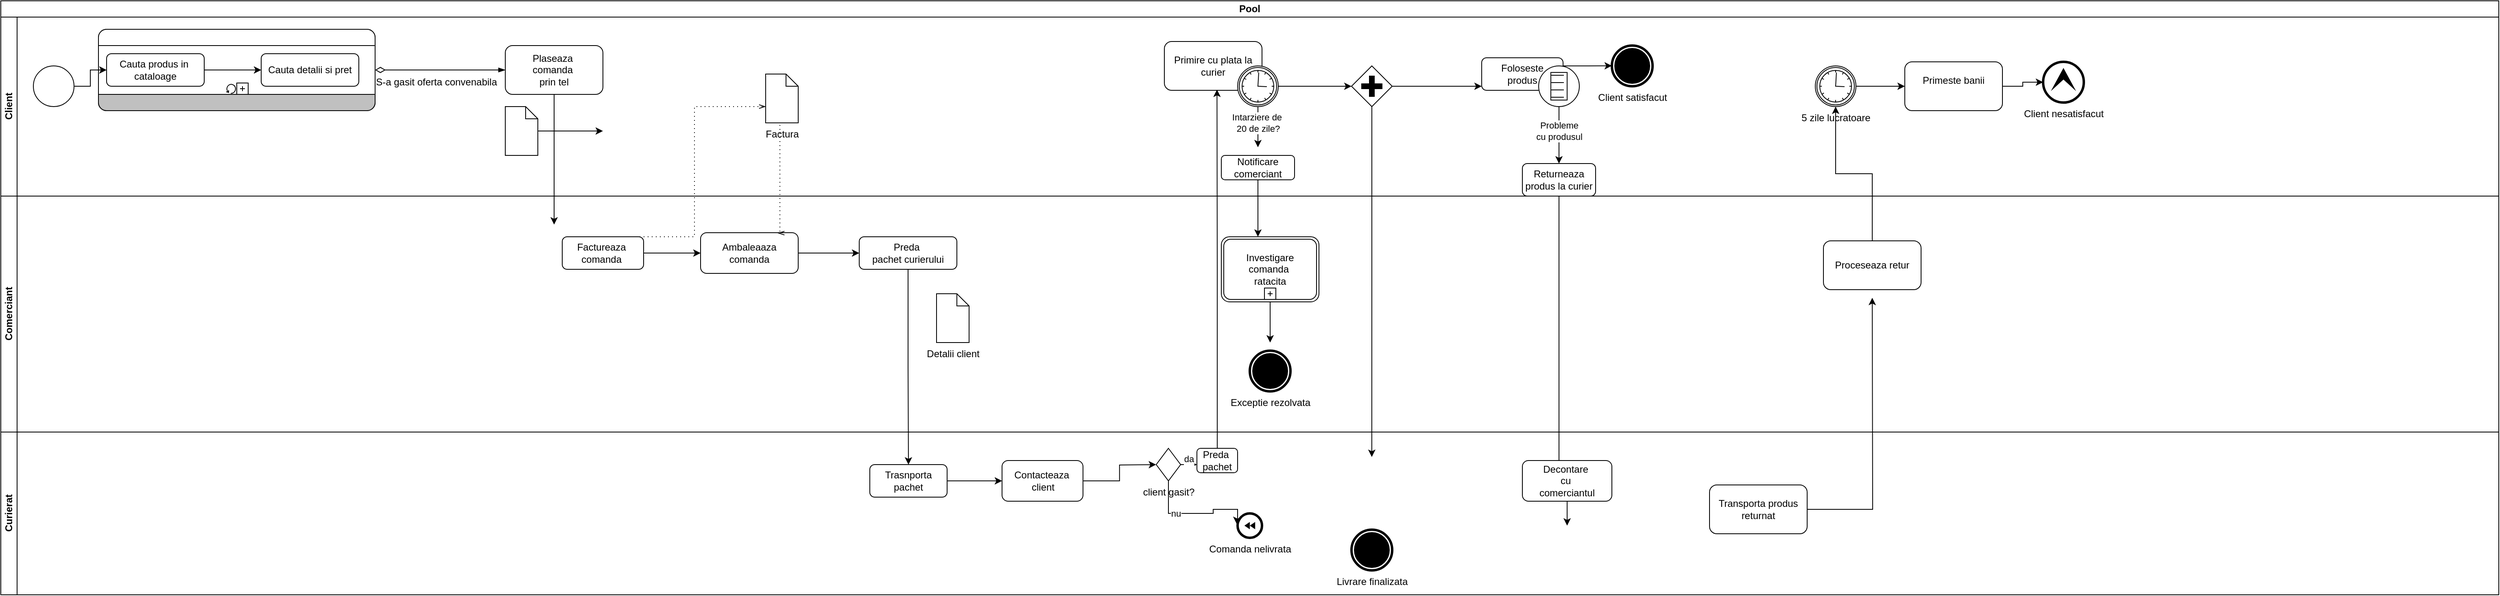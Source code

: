 <mxfile version="24.4.4" type="github">
  <diagram name="Page-1" id="2a216829-ef6e-dabb-86c1-c78162f3ba2b">
    <mxGraphModel dx="1366" dy="749" grid="1" gridSize="10" guides="1" tooltips="1" connect="1" arrows="1" fold="1" page="1" pageScale="1" pageWidth="850" pageHeight="1100" background="none" math="0" shadow="0">
      <root>
        <mxCell id="0" />
        <mxCell id="1" parent="0" />
        <mxCell id="hShqFsE0HTKaMvC5K8Lu-1" value="" style="rounded=1;whiteSpace=wrap;html=1;container=1;collapsible=0;absoluteArcSize=1;arcSize=20;childLayout=stackLayout;horizontal=1;horizontalStack=0;resizeParent=1;resizeParentMax=0;resizeLast=0;" vertex="1" parent="1">
          <mxGeometry x="340" y="220" width="340" height="100" as="geometry" />
        </mxCell>
        <mxCell id="hShqFsE0HTKaMvC5K8Lu-2" value="" style="whiteSpace=wrap;connectable=0;html=1;shape=mxgraph.basic.rect;size=10;rectStyle=rounded;bottomRightStyle=square;bottomLeftStyle=square;part=1;" vertex="1" parent="hShqFsE0HTKaMvC5K8Lu-1">
          <mxGeometry width="340" height="20" as="geometry" />
        </mxCell>
        <mxCell id="hShqFsE0HTKaMvC5K8Lu-3" value="" style="shape=mxgraph.bpmn.task;arcSize=0;taskMarker=abstract;part=1;isLoopSub=1;isLoopStandard=1;connectable=0;whiteSpace=wrap;html=1;" vertex="1" parent="hShqFsE0HTKaMvC5K8Lu-1">
          <mxGeometry y="20" width="340" height="60" as="geometry" />
        </mxCell>
        <mxCell id="hShqFsE0HTKaMvC5K8Lu-4" value="" style="whiteSpace=wrap;connectable=0;html=1;shape=mxgraph.basic.rect;size=10;rectStyle=rounded;topRightStyle=square;topLeftStyle=square;fillColor=#C0C0C0;part=1;" vertex="1" parent="hShqFsE0HTKaMvC5K8Lu-1">
          <mxGeometry y="80" width="340" height="20" as="geometry" />
        </mxCell>
        <mxCell id="7a84cebc1def654-1" value="" style="shape=mxgraph.bpmn.shape;html=1;verticalLabelPosition=bottom;labelBackgroundColor=#ffffff;verticalAlign=top;perimeter=ellipsePerimeter;outline=standard;symbol=general;" parent="1" vertex="1">
          <mxGeometry x="260" y="265" width="50" height="50" as="geometry" />
        </mxCell>
        <mxCell id="7a84cebc1def654-2" value="Cauta produs in&amp;nbsp;&lt;div&gt;cataloage&lt;/div&gt;" style="shape=ext;rounded=1;html=1;whiteSpace=wrap;" parent="1" vertex="1">
          <mxGeometry x="350" y="250" width="120" height="40" as="geometry" />
        </mxCell>
        <mxCell id="7a84cebc1def654-3" value="Cauta detalii si pret" style="shape=ext;rounded=1;html=1;whiteSpace=wrap;" parent="1" vertex="1">
          <mxGeometry x="540" y="250" width="120" height="40" as="geometry" />
        </mxCell>
        <mxCell id="7a84cebc1def654-36" style="edgeStyle=orthogonalEdgeStyle;rounded=0;html=1;jettySize=auto;orthogonalLoop=1;" parent="1" source="7a84cebc1def654-1" target="7a84cebc1def654-2" edge="1">
          <mxGeometry relative="1" as="geometry" />
        </mxCell>
        <mxCell id="7a84cebc1def654-39" style="edgeStyle=orthogonalEdgeStyle;rounded=0;html=1;jettySize=auto;orthogonalLoop=1;" parent="1" source="7a84cebc1def654-2" target="7a84cebc1def654-3" edge="1">
          <mxGeometry relative="1" as="geometry" />
        </mxCell>
        <mxCell id="hShqFsE0HTKaMvC5K8Lu-7" value="" style="edgeStyle=elbowEdgeStyle;fontSize=12;html=1;endArrow=blockThin;endFill=1;startArrow=diamondThin;startFill=0;endSize=6;startSize=10;rounded=0;" edge="1" parent="1">
          <mxGeometry width="160" relative="1" as="geometry">
            <mxPoint x="680" y="270" as="sourcePoint" />
            <mxPoint x="840" y="270" as="targetPoint" />
          </mxGeometry>
        </mxCell>
        <mxCell id="hShqFsE0HTKaMvC5K8Lu-14" style="edgeStyle=orthogonalEdgeStyle;rounded=0;orthogonalLoop=1;jettySize=auto;html=1;" edge="1" parent="1" source="hShqFsE0HTKaMvC5K8Lu-8">
          <mxGeometry relative="1" as="geometry">
            <mxPoint x="900.0" y="460" as="targetPoint" />
          </mxGeometry>
        </mxCell>
        <mxCell id="hShqFsE0HTKaMvC5K8Lu-8" value="Plaseaza&amp;nbsp;&lt;div&gt;comanda&amp;nbsp;&lt;/div&gt;&lt;div&gt;prin tel&lt;/div&gt;" style="rounded=1;whiteSpace=wrap;html=1;" vertex="1" parent="1">
          <mxGeometry x="840" y="240" width="120" height="60" as="geometry" />
        </mxCell>
        <mxCell id="hShqFsE0HTKaMvC5K8Lu-9" value="S-a gasit oferta convenabila" style="text;html=1;align=center;verticalAlign=middle;resizable=0;points=[];autosize=1;strokeColor=none;fillColor=none;" vertex="1" parent="1">
          <mxGeometry x="670" y="270" width="170" height="30" as="geometry" />
        </mxCell>
        <mxCell id="hShqFsE0HTKaMvC5K8Lu-10" value="Pool" style="swimlane;html=1;childLayout=stackLayout;resizeParent=1;resizeParentMax=0;horizontal=1;startSize=20;horizontalStack=0;whiteSpace=wrap;" vertex="1" parent="1">
          <mxGeometry x="220" y="185" width="3070" height="730" as="geometry">
            <mxRectangle x="90" y="170" width="60" height="30" as="alternateBounds" />
          </mxGeometry>
        </mxCell>
        <mxCell id="hShqFsE0HTKaMvC5K8Lu-11" value="Client" style="swimlane;html=1;startSize=20;horizontal=0;" vertex="1" parent="hShqFsE0HTKaMvC5K8Lu-10">
          <mxGeometry y="20" width="3070" height="220" as="geometry" />
        </mxCell>
        <mxCell id="hShqFsE0HTKaMvC5K8Lu-16" style="edgeStyle=orthogonalEdgeStyle;rounded=0;orthogonalLoop=1;jettySize=auto;html=1;" edge="1" parent="hShqFsE0HTKaMvC5K8Lu-11" source="hShqFsE0HTKaMvC5K8Lu-15">
          <mxGeometry relative="1" as="geometry">
            <mxPoint x="740" y="140" as="targetPoint" />
          </mxGeometry>
        </mxCell>
        <mxCell id="hShqFsE0HTKaMvC5K8Lu-15" value="" style="shape=mxgraph.bpmn.data;labelPosition=center;verticalLabelPosition=bottom;align=center;verticalAlign=top;size=15;html=1;" vertex="1" parent="hShqFsE0HTKaMvC5K8Lu-11">
          <mxGeometry x="620" y="110" width="40" height="60" as="geometry" />
        </mxCell>
        <mxCell id="hShqFsE0HTKaMvC5K8Lu-24" value="" style="edgeStyle=elbowEdgeStyle;fontSize=12;html=1;endFill=0;startFill=0;endSize=6;startSize=6;dashed=1;dashPattern=1 4;endArrow=openThin;startArrow=none;rounded=0;exitX=0.75;exitY=0;exitDx=0;exitDy=0;" edge="1" parent="hShqFsE0HTKaMvC5K8Lu-11" source="hShqFsE0HTKaMvC5K8Lu-17">
          <mxGeometry width="160" relative="1" as="geometry">
            <mxPoint x="830" y="150" as="sourcePoint" />
            <mxPoint x="940" y="110" as="targetPoint" />
          </mxGeometry>
        </mxCell>
        <mxCell id="hShqFsE0HTKaMvC5K8Lu-25" value="Factura" style="shape=mxgraph.bpmn.data;labelPosition=center;verticalLabelPosition=bottom;align=center;verticalAlign=top;size=15;html=1;" vertex="1" parent="hShqFsE0HTKaMvC5K8Lu-11">
          <mxGeometry x="940" y="70" width="40" height="60" as="geometry" />
        </mxCell>
        <mxCell id="hShqFsE0HTKaMvC5K8Lu-57" value="Primire cu plata la curier" style="rounded=1;whiteSpace=wrap;html=1;" vertex="1" parent="hShqFsE0HTKaMvC5K8Lu-11">
          <mxGeometry x="1430" y="30" width="120" height="60" as="geometry" />
        </mxCell>
        <mxCell id="hShqFsE0HTKaMvC5K8Lu-59" style="edgeStyle=orthogonalEdgeStyle;rounded=0;orthogonalLoop=1;jettySize=auto;html=1;" edge="1" parent="hShqFsE0HTKaMvC5K8Lu-11" source="hShqFsE0HTKaMvC5K8Lu-58">
          <mxGeometry relative="1" as="geometry">
            <mxPoint x="1545" y="160.0" as="targetPoint" />
          </mxGeometry>
        </mxCell>
        <mxCell id="hShqFsE0HTKaMvC5K8Lu-60" value="Intarziere de&amp;nbsp;&lt;div&gt;20 de zile?&lt;/div&gt;" style="edgeLabel;html=1;align=center;verticalAlign=middle;resizable=0;points=[];" vertex="1" connectable="0" parent="hShqFsE0HTKaMvC5K8Lu-59">
          <mxGeometry x="-0.205" relative="1" as="geometry">
            <mxPoint as="offset" />
          </mxGeometry>
        </mxCell>
        <mxCell id="hShqFsE0HTKaMvC5K8Lu-58" value="" style="points=[[0.145,0.145,0],[0.5,0,0],[0.855,0.145,0],[1,0.5,0],[0.855,0.855,0],[0.5,1,0],[0.145,0.855,0],[0,0.5,0]];shape=mxgraph.bpmn.event;html=1;verticalLabelPosition=bottom;labelBackgroundColor=#ffffff;verticalAlign=top;align=center;perimeter=ellipsePerimeter;outlineConnect=0;aspect=fixed;outline=catching;symbol=timer;" vertex="1" parent="hShqFsE0HTKaMvC5K8Lu-11">
          <mxGeometry x="1520" y="60" width="50" height="50" as="geometry" />
        </mxCell>
        <mxCell id="hShqFsE0HTKaMvC5K8Lu-62" style="edgeStyle=orthogonalEdgeStyle;rounded=0;orthogonalLoop=1;jettySize=auto;html=1;" edge="1" parent="hShqFsE0HTKaMvC5K8Lu-11" source="hShqFsE0HTKaMvC5K8Lu-61">
          <mxGeometry relative="1" as="geometry">
            <mxPoint x="1545" y="270" as="targetPoint" />
          </mxGeometry>
        </mxCell>
        <mxCell id="hShqFsE0HTKaMvC5K8Lu-61" value="Notificare comerciant" style="rounded=1;whiteSpace=wrap;html=1;" vertex="1" parent="hShqFsE0HTKaMvC5K8Lu-11">
          <mxGeometry x="1500" y="170" width="90" height="30" as="geometry" />
        </mxCell>
        <mxCell id="hShqFsE0HTKaMvC5K8Lu-72" style="edgeStyle=orthogonalEdgeStyle;rounded=0;orthogonalLoop=1;jettySize=auto;html=1;exitX=0.5;exitY=1;exitDx=0;exitDy=0;exitPerimeter=0;" edge="1" parent="hShqFsE0HTKaMvC5K8Lu-11" source="hShqFsE0HTKaMvC5K8Lu-70">
          <mxGeometry relative="1" as="geometry">
            <mxPoint x="1684.939" y="540.606" as="targetPoint" />
          </mxGeometry>
        </mxCell>
        <mxCell id="hShqFsE0HTKaMvC5K8Lu-76" style="edgeStyle=orthogonalEdgeStyle;rounded=0;orthogonalLoop=1;jettySize=auto;html=1;" edge="1" parent="hShqFsE0HTKaMvC5K8Lu-11" source="hShqFsE0HTKaMvC5K8Lu-70">
          <mxGeometry relative="1" as="geometry">
            <mxPoint x="1820" y="85" as="targetPoint" />
          </mxGeometry>
        </mxCell>
        <mxCell id="hShqFsE0HTKaMvC5K8Lu-70" value="" style="points=[[0.25,0.25,0],[0.5,0,0],[0.75,0.25,0],[1,0.5,0],[0.75,0.75,0],[0.5,1,0],[0.25,0.75,0],[0,0.5,0]];shape=mxgraph.bpmn.gateway2;html=1;verticalLabelPosition=bottom;labelBackgroundColor=#ffffff;verticalAlign=top;align=center;perimeter=rhombusPerimeter;outlineConnect=0;outline=none;symbol=none;gwType=parallel;" vertex="1" parent="hShqFsE0HTKaMvC5K8Lu-11">
          <mxGeometry x="1660" y="60" width="50" height="50" as="geometry" />
        </mxCell>
        <mxCell id="hShqFsE0HTKaMvC5K8Lu-71" style="edgeStyle=orthogonalEdgeStyle;rounded=0;orthogonalLoop=1;jettySize=auto;html=1;entryX=0;entryY=0.5;entryDx=0;entryDy=0;entryPerimeter=0;" edge="1" parent="hShqFsE0HTKaMvC5K8Lu-11" source="hShqFsE0HTKaMvC5K8Lu-58" target="hShqFsE0HTKaMvC5K8Lu-70">
          <mxGeometry relative="1" as="geometry" />
        </mxCell>
        <mxCell id="hShqFsE0HTKaMvC5K8Lu-84" style="edgeStyle=orthogonalEdgeStyle;rounded=0;orthogonalLoop=1;jettySize=auto;html=1;exitX=1;exitY=0.25;exitDx=0;exitDy=0;" edge="1" parent="hShqFsE0HTKaMvC5K8Lu-11" source="hShqFsE0HTKaMvC5K8Lu-77">
          <mxGeometry relative="1" as="geometry">
            <mxPoint x="1980" y="59.818" as="targetPoint" />
          </mxGeometry>
        </mxCell>
        <mxCell id="hShqFsE0HTKaMvC5K8Lu-77" value="Foloseste&lt;div&gt;produs&lt;/div&gt;" style="rounded=1;whiteSpace=wrap;html=1;" vertex="1" parent="hShqFsE0HTKaMvC5K8Lu-11">
          <mxGeometry x="1820" y="50" width="100" height="40" as="geometry" />
        </mxCell>
        <mxCell id="hShqFsE0HTKaMvC5K8Lu-79" style="edgeStyle=orthogonalEdgeStyle;rounded=0;orthogonalLoop=1;jettySize=auto;html=1;" edge="1" parent="hShqFsE0HTKaMvC5K8Lu-11" source="hShqFsE0HTKaMvC5K8Lu-78">
          <mxGeometry relative="1" as="geometry">
            <mxPoint x="1915" y="180" as="targetPoint" />
          </mxGeometry>
        </mxCell>
        <mxCell id="hShqFsE0HTKaMvC5K8Lu-83" value="Probleme&lt;div&gt;cu produsul&lt;/div&gt;" style="edgeLabel;html=1;align=center;verticalAlign=middle;resizable=0;points=[];" vertex="1" connectable="0" parent="hShqFsE0HTKaMvC5K8Lu-79">
          <mxGeometry x="-0.167" relative="1" as="geometry">
            <mxPoint as="offset" />
          </mxGeometry>
        </mxCell>
        <mxCell id="hShqFsE0HTKaMvC5K8Lu-78" value="" style="points=[[0.145,0.145,0],[0.5,0,0],[0.855,0.145,0],[1,0.5,0],[0.855,0.855,0],[0.5,1,0],[0.145,0.855,0],[0,0.5,0]];shape=mxgraph.bpmn.event;html=1;verticalLabelPosition=bottom;labelBackgroundColor=#ffffff;verticalAlign=top;align=center;perimeter=ellipsePerimeter;outlineConnect=0;aspect=fixed;outline=standard;symbol=conditional;" vertex="1" parent="hShqFsE0HTKaMvC5K8Lu-11">
          <mxGeometry x="1890" y="60" width="50" height="50" as="geometry" />
        </mxCell>
        <mxCell id="hShqFsE0HTKaMvC5K8Lu-81" style="edgeStyle=orthogonalEdgeStyle;rounded=0;orthogonalLoop=1;jettySize=auto;html=1;" edge="1" parent="hShqFsE0HTKaMvC5K8Lu-11" source="hShqFsE0HTKaMvC5K8Lu-80">
          <mxGeometry relative="1" as="geometry">
            <mxPoint x="1915" y="571.818" as="targetPoint" />
          </mxGeometry>
        </mxCell>
        <mxCell id="hShqFsE0HTKaMvC5K8Lu-80" value="Returneaza produs la curier" style="rounded=1;whiteSpace=wrap;html=1;" vertex="1" parent="hShqFsE0HTKaMvC5K8Lu-11">
          <mxGeometry x="1870" y="180" width="90" height="40" as="geometry" />
        </mxCell>
        <mxCell id="hShqFsE0HTKaMvC5K8Lu-85" value="Client satisfacut&lt;div&gt;&lt;br&gt;&lt;/div&gt;" style="points=[[0.145,0.145,0],[0.5,0,0],[0.855,0.145,0],[1,0.5,0],[0.855,0.855,0],[0.5,1,0],[0.145,0.855,0],[0,0.5,0]];shape=mxgraph.bpmn.event;html=1;verticalLabelPosition=bottom;labelBackgroundColor=#ffffff;verticalAlign=top;align=center;perimeter=ellipsePerimeter;outlineConnect=0;aspect=fixed;outline=end;symbol=terminate;" vertex="1" parent="hShqFsE0HTKaMvC5K8Lu-11">
          <mxGeometry x="1980" y="35" width="50" height="50" as="geometry" />
        </mxCell>
        <mxCell id="hShqFsE0HTKaMvC5K8Lu-91" style="edgeStyle=orthogonalEdgeStyle;rounded=0;orthogonalLoop=1;jettySize=auto;html=1;" edge="1" parent="hShqFsE0HTKaMvC5K8Lu-11" source="hShqFsE0HTKaMvC5K8Lu-89">
          <mxGeometry relative="1" as="geometry">
            <mxPoint x="2340" y="85" as="targetPoint" />
          </mxGeometry>
        </mxCell>
        <mxCell id="hShqFsE0HTKaMvC5K8Lu-89" value="5 zile lucratoare&lt;div&gt;&lt;br&gt;&lt;/div&gt;" style="points=[[0.145,0.145,0],[0.5,0,0],[0.855,0.145,0],[1,0.5,0],[0.855,0.855,0],[0.5,1,0],[0.145,0.855,0],[0,0.5,0]];shape=mxgraph.bpmn.event;html=1;verticalLabelPosition=bottom;labelBackgroundColor=#ffffff;verticalAlign=top;align=center;perimeter=ellipsePerimeter;outlineConnect=0;aspect=fixed;outline=catching;symbol=timer;" vertex="1" parent="hShqFsE0HTKaMvC5K8Lu-11">
          <mxGeometry x="2230" y="60" width="50" height="50" as="geometry" />
        </mxCell>
        <mxCell id="hShqFsE0HTKaMvC5K8Lu-92" value="Primeste banii&lt;div&gt;&lt;br&gt;&lt;/div&gt;" style="rounded=1;whiteSpace=wrap;html=1;" vertex="1" parent="hShqFsE0HTKaMvC5K8Lu-11">
          <mxGeometry x="2340" y="55" width="120" height="60" as="geometry" />
        </mxCell>
        <mxCell id="hShqFsE0HTKaMvC5K8Lu-93" value="Client nesatisfacut" style="points=[[0.145,0.145,0],[0.5,0,0],[0.855,0.145,0],[1,0.5,0],[0.855,0.855,0],[0.5,1,0],[0.145,0.855,0],[0,0.5,0]];shape=mxgraph.bpmn.event;html=1;verticalLabelPosition=bottom;labelBackgroundColor=#ffffff;verticalAlign=top;align=center;perimeter=ellipsePerimeter;outlineConnect=0;aspect=fixed;outline=end;symbol=escalation;" vertex="1" parent="hShqFsE0HTKaMvC5K8Lu-11">
          <mxGeometry x="2510" y="55" width="50" height="50" as="geometry" />
        </mxCell>
        <mxCell id="hShqFsE0HTKaMvC5K8Lu-94" style="edgeStyle=orthogonalEdgeStyle;rounded=0;orthogonalLoop=1;jettySize=auto;html=1;entryX=0;entryY=0.5;entryDx=0;entryDy=0;entryPerimeter=0;" edge="1" parent="hShqFsE0HTKaMvC5K8Lu-11" source="hShqFsE0HTKaMvC5K8Lu-92" target="hShqFsE0HTKaMvC5K8Lu-93">
          <mxGeometry relative="1" as="geometry" />
        </mxCell>
        <mxCell id="hShqFsE0HTKaMvC5K8Lu-12" value="Comerciant" style="swimlane;html=1;startSize=20;horizontal=0;" vertex="1" parent="hShqFsE0HTKaMvC5K8Lu-10">
          <mxGeometry y="240" width="3070" height="290" as="geometry" />
        </mxCell>
        <mxCell id="hShqFsE0HTKaMvC5K8Lu-19" value="" style="edgeStyle=orthogonalEdgeStyle;rounded=0;orthogonalLoop=1;jettySize=auto;html=1;" edge="1" parent="hShqFsE0HTKaMvC5K8Lu-12" source="hShqFsE0HTKaMvC5K8Lu-17" target="hShqFsE0HTKaMvC5K8Lu-18">
          <mxGeometry relative="1" as="geometry" />
        </mxCell>
        <mxCell id="hShqFsE0HTKaMvC5K8Lu-17" value="Factureaza&amp;nbsp;&lt;div&gt;comanda&amp;nbsp;&lt;/div&gt;" style="whiteSpace=wrap;html=1;glass=0;rounded=1;" vertex="1" parent="hShqFsE0HTKaMvC5K8Lu-12">
          <mxGeometry x="690" y="50" width="100" height="40" as="geometry" />
        </mxCell>
        <mxCell id="hShqFsE0HTKaMvC5K8Lu-21" value="" style="edgeStyle=orthogonalEdgeStyle;rounded=0;orthogonalLoop=1;jettySize=auto;html=1;" edge="1" parent="hShqFsE0HTKaMvC5K8Lu-12" source="hShqFsE0HTKaMvC5K8Lu-18" target="hShqFsE0HTKaMvC5K8Lu-20">
          <mxGeometry relative="1" as="geometry" />
        </mxCell>
        <mxCell id="hShqFsE0HTKaMvC5K8Lu-18" value="Ambaleaaza&lt;div&gt;comanda&lt;/div&gt;" style="whiteSpace=wrap;html=1;glass=0;rounded=1;" vertex="1" parent="hShqFsE0HTKaMvC5K8Lu-12">
          <mxGeometry x="860" y="45" width="120" height="50" as="geometry" />
        </mxCell>
        <mxCell id="hShqFsE0HTKaMvC5K8Lu-20" value="Preda&amp;nbsp;&lt;div&gt;pachet curierului&lt;/div&gt;" style="whiteSpace=wrap;html=1;glass=0;rounded=1;" vertex="1" parent="hShqFsE0HTKaMvC5K8Lu-12">
          <mxGeometry x="1055" y="50" width="120" height="40" as="geometry" />
        </mxCell>
        <mxCell id="hShqFsE0HTKaMvC5K8Lu-30" value="Detalii client&lt;div&gt;&lt;br&gt;&lt;/div&gt;" style="shape=mxgraph.bpmn.data;labelPosition=center;verticalLabelPosition=bottom;align=center;verticalAlign=top;size=15;html=1;" vertex="1" parent="hShqFsE0HTKaMvC5K8Lu-12">
          <mxGeometry x="1150" y="120" width="40" height="60" as="geometry" />
        </mxCell>
        <mxCell id="hShqFsE0HTKaMvC5K8Lu-68" value="" style="edgeStyle=orthogonalEdgeStyle;rounded=0;orthogonalLoop=1;jettySize=auto;html=1;" edge="1" parent="hShqFsE0HTKaMvC5K8Lu-12" source="hShqFsE0HTKaMvC5K8Lu-66">
          <mxGeometry relative="1" as="geometry">
            <mxPoint x="1560" y="180" as="targetPoint" />
          </mxGeometry>
        </mxCell>
        <mxCell id="hShqFsE0HTKaMvC5K8Lu-66" value="Investigare&lt;div&gt;comanda&amp;nbsp;&lt;/div&gt;&lt;div&gt;ratacita&lt;/div&gt;" style="points=[[0.25,0,0],[0.5,0,0],[0.75,0,0],[1,0.25,0],[1,0.5,0],[1,0.75,0],[0.75,1,0],[0.5,1,0],[0.25,1,0],[0,0.75,0],[0,0.5,0],[0,0.25,0]];shape=mxgraph.bpmn.task;whiteSpace=wrap;rectStyle=rounded;size=10;html=1;container=1;expand=0;collapsible=0;taskMarker=abstract;bpmnShapeType=transaction;isLoopSub=1;" vertex="1" parent="hShqFsE0HTKaMvC5K8Lu-12">
          <mxGeometry x="1500" y="50" width="120" height="80" as="geometry" />
        </mxCell>
        <mxCell id="hShqFsE0HTKaMvC5K8Lu-69" value="Exceptie rezolvata&lt;div&gt;&lt;br&gt;&lt;/div&gt;" style="points=[[0.145,0.145,0],[0.5,0,0],[0.855,0.145,0],[1,0.5,0],[0.855,0.855,0],[0.5,1,0],[0.145,0.855,0],[0,0.5,0]];shape=mxgraph.bpmn.event;html=1;verticalLabelPosition=bottom;labelBackgroundColor=#ffffff;verticalAlign=top;align=center;perimeter=ellipsePerimeter;outlineConnect=0;aspect=fixed;outline=end;symbol=terminate;" vertex="1" parent="hShqFsE0HTKaMvC5K8Lu-12">
          <mxGeometry x="1535" y="190" width="50" height="50" as="geometry" />
        </mxCell>
        <mxCell id="hShqFsE0HTKaMvC5K8Lu-13" value="Curierat" style="swimlane;html=1;startSize=20;horizontal=0;" vertex="1" parent="hShqFsE0HTKaMvC5K8Lu-10">
          <mxGeometry y="530" width="3070" height="200" as="geometry" />
        </mxCell>
        <mxCell id="hShqFsE0HTKaMvC5K8Lu-33" value="" style="edgeStyle=orthogonalEdgeStyle;rounded=0;orthogonalLoop=1;jettySize=auto;html=1;" edge="1" parent="hShqFsE0HTKaMvC5K8Lu-13" source="hShqFsE0HTKaMvC5K8Lu-28" target="hShqFsE0HTKaMvC5K8Lu-32">
          <mxGeometry relative="1" as="geometry" />
        </mxCell>
        <mxCell id="hShqFsE0HTKaMvC5K8Lu-28" value="Trasnporta&lt;div&gt;pachet&lt;/div&gt;" style="whiteSpace=wrap;html=1;glass=0;rounded=1;" vertex="1" parent="hShqFsE0HTKaMvC5K8Lu-13">
          <mxGeometry x="1068" y="40" width="95" height="40" as="geometry" />
        </mxCell>
        <mxCell id="hShqFsE0HTKaMvC5K8Lu-35" value="" style="edgeStyle=orthogonalEdgeStyle;rounded=0;orthogonalLoop=1;jettySize=auto;html=1;" edge="1" parent="hShqFsE0HTKaMvC5K8Lu-13" source="hShqFsE0HTKaMvC5K8Lu-32">
          <mxGeometry relative="1" as="geometry">
            <mxPoint x="1419.75" y="40" as="targetPoint" />
          </mxGeometry>
        </mxCell>
        <mxCell id="hShqFsE0HTKaMvC5K8Lu-32" value="Contacteaza&amp;nbsp;&lt;div&gt;client&lt;/div&gt;" style="whiteSpace=wrap;html=1;glass=0;rounded=1;" vertex="1" parent="hShqFsE0HTKaMvC5K8Lu-13">
          <mxGeometry x="1230.5" y="35" width="99.5" height="50" as="geometry" />
        </mxCell>
        <mxCell id="hShqFsE0HTKaMvC5K8Lu-53" value="da&lt;div&gt;&lt;br&gt;&lt;/div&gt;" style="edgeStyle=orthogonalEdgeStyle;rounded=0;orthogonalLoop=1;jettySize=auto;html=1;" edge="1" parent="hShqFsE0HTKaMvC5K8Lu-13" source="hShqFsE0HTKaMvC5K8Lu-36">
          <mxGeometry relative="1" as="geometry">
            <mxPoint x="1470" y="40" as="targetPoint" />
            <Array as="points">
              <mxPoint x="1460" y="40" />
              <mxPoint x="1460" y="40" />
            </Array>
          </mxGeometry>
        </mxCell>
        <mxCell id="hShqFsE0HTKaMvC5K8Lu-36" value="client gasit?" style="points=[[0.25,0.25,0],[0.5,0,0],[0.75,0.25,0],[1,0.5,0],[0.75,0.75,0],[0.5,1,0],[0.25,0.75,0],[0,0.5,0]];shape=mxgraph.bpmn.gateway2;html=1;verticalLabelPosition=bottom;labelBackgroundColor=#ffffff;verticalAlign=top;align=center;perimeter=rhombusPerimeter;outlineConnect=0;outline=none;symbol=none;" vertex="1" parent="hShqFsE0HTKaMvC5K8Lu-13">
          <mxGeometry x="1420" y="20" width="30" height="40" as="geometry" />
        </mxCell>
        <mxCell id="hShqFsE0HTKaMvC5K8Lu-38" value="Comanda nelivrata&lt;div&gt;&lt;br&gt;&lt;/div&gt;" style="points=[[0.145,0.145,0],[0.5,0,0],[0.855,0.145,0],[1,0.5,0],[0.855,0.855,0],[0.5,1,0],[0.145,0.855,0],[0,0.5,0]];shape=mxgraph.bpmn.event;html=1;verticalLabelPosition=bottom;labelBackgroundColor=#ffffff;verticalAlign=top;align=center;perimeter=ellipsePerimeter;outlineConnect=0;aspect=fixed;outline=end;symbol=compensation;" vertex="1" parent="hShqFsE0HTKaMvC5K8Lu-13">
          <mxGeometry x="1520" y="100" width="30" height="30" as="geometry" />
        </mxCell>
        <mxCell id="hShqFsE0HTKaMvC5K8Lu-42" value="" style="edgeStyle=segmentEdgeStyle;endArrow=classic;html=1;curved=0;rounded=0;endSize=8;startSize=8;entryX=0;entryY=0.5;entryDx=0;entryDy=0;entryPerimeter=0;exitX=0.5;exitY=1;exitDx=0;exitDy=0;exitPerimeter=0;" edge="1" parent="hShqFsE0HTKaMvC5K8Lu-13" source="hShqFsE0HTKaMvC5K8Lu-36" target="hShqFsE0HTKaMvC5K8Lu-38">
          <mxGeometry width="50" height="50" relative="1" as="geometry">
            <mxPoint x="1390" y="50" as="sourcePoint" />
            <mxPoint x="1440" as="targetPoint" />
            <Array as="points">
              <mxPoint x="1435" y="100" />
              <mxPoint x="1490" y="100" />
              <mxPoint x="1490" y="95" />
            </Array>
          </mxGeometry>
        </mxCell>
        <mxCell id="hShqFsE0HTKaMvC5K8Lu-52" value="nu" style="edgeLabel;html=1;align=center;verticalAlign=middle;resizable=0;points=[];" vertex="1" connectable="0" parent="hShqFsE0HTKaMvC5K8Lu-42">
          <mxGeometry x="-0.354" relative="1" as="geometry">
            <mxPoint as="offset" />
          </mxGeometry>
        </mxCell>
        <mxCell id="hShqFsE0HTKaMvC5K8Lu-54" value="Preda&amp;nbsp;&lt;div&gt;pachet&lt;/div&gt;" style="rounded=1;whiteSpace=wrap;html=1;" vertex="1" parent="hShqFsE0HTKaMvC5K8Lu-13">
          <mxGeometry x="1470" y="20" width="50" height="30" as="geometry" />
        </mxCell>
        <mxCell id="hShqFsE0HTKaMvC5K8Lu-75" value="Livrare finalizata" style="points=[[0.145,0.145,0],[0.5,0,0],[0.855,0.145,0],[1,0.5,0],[0.855,0.855,0],[0.5,1,0],[0.145,0.855,0],[0,0.5,0]];shape=mxgraph.bpmn.event;html=1;verticalLabelPosition=bottom;labelBackgroundColor=#ffffff;verticalAlign=top;align=center;perimeter=ellipsePerimeter;outlineConnect=0;aspect=fixed;outline=end;symbol=terminate;" vertex="1" parent="hShqFsE0HTKaMvC5K8Lu-13">
          <mxGeometry x="1660" y="120" width="50" height="50" as="geometry" />
        </mxCell>
        <mxCell id="hShqFsE0HTKaMvC5K8Lu-27" value="" style="edgeStyle=elbowEdgeStyle;fontSize=12;html=1;endFill=0;startFill=0;endSize=6;startSize=6;dashed=1;dashPattern=1 4;endArrow=openThin;startArrow=none;rounded=0;exitX=0.5;exitY=1;exitDx=0;exitDy=0;exitPerimeter=0;entryX=0.792;entryY=0.01;entryDx=0;entryDy=0;entryPerimeter=0;" edge="1" parent="hShqFsE0HTKaMvC5K8Lu-10" source="hShqFsE0HTKaMvC5K8Lu-25" target="hShqFsE0HTKaMvC5K8Lu-18">
          <mxGeometry width="160" relative="1" as="geometry">
            <mxPoint x="870" y="170" as="sourcePoint" />
            <mxPoint x="1030" y="170" as="targetPoint" />
          </mxGeometry>
        </mxCell>
        <mxCell id="hShqFsE0HTKaMvC5K8Lu-29" value="" style="edgeStyle=orthogonalEdgeStyle;rounded=0;orthogonalLoop=1;jettySize=auto;html=1;" edge="1" parent="hShqFsE0HTKaMvC5K8Lu-10" source="hShqFsE0HTKaMvC5K8Lu-20" target="hShqFsE0HTKaMvC5K8Lu-28">
          <mxGeometry relative="1" as="geometry" />
        </mxCell>
        <mxCell id="hShqFsE0HTKaMvC5K8Lu-55" style="edgeStyle=orthogonalEdgeStyle;rounded=0;orthogonalLoop=1;jettySize=auto;html=1;entryX=0.539;entryY=0.986;entryDx=0;entryDy=0;entryPerimeter=0;" edge="1" parent="hShqFsE0HTKaMvC5K8Lu-10" source="hShqFsE0HTKaMvC5K8Lu-54" target="hShqFsE0HTKaMvC5K8Lu-57">
          <mxGeometry relative="1" as="geometry">
            <mxPoint x="1195" y="110.0" as="targetPoint" />
          </mxGeometry>
        </mxCell>
        <mxCell id="hShqFsE0HTKaMvC5K8Lu-74" style="edgeStyle=orthogonalEdgeStyle;rounded=0;orthogonalLoop=1;jettySize=auto;html=1;" edge="1" parent="1" source="hShqFsE0HTKaMvC5K8Lu-73">
          <mxGeometry relative="1" as="geometry">
            <mxPoint x="2145" y="830.0" as="targetPoint" />
          </mxGeometry>
        </mxCell>
        <mxCell id="hShqFsE0HTKaMvC5K8Lu-73" value="Decontare&amp;nbsp;&lt;div&gt;cu&amp;nbsp;&lt;/div&gt;&lt;div&gt;comerciantul&lt;/div&gt;" style="rounded=1;whiteSpace=wrap;html=1;" vertex="1" parent="1">
          <mxGeometry x="2090" y="750" width="110" height="50" as="geometry" />
        </mxCell>
        <mxCell id="hShqFsE0HTKaMvC5K8Lu-86" style="edgeStyle=orthogonalEdgeStyle;rounded=0;orthogonalLoop=1;jettySize=auto;html=1;" edge="1" parent="1" source="hShqFsE0HTKaMvC5K8Lu-82">
          <mxGeometry relative="1" as="geometry">
            <mxPoint x="2520" y="550" as="targetPoint" />
          </mxGeometry>
        </mxCell>
        <mxCell id="hShqFsE0HTKaMvC5K8Lu-82" value="Transporta produs returnat" style="rounded=1;whiteSpace=wrap;html=1;" vertex="1" parent="1">
          <mxGeometry x="2320" y="780" width="120" height="60" as="geometry" />
        </mxCell>
        <mxCell id="hShqFsE0HTKaMvC5K8Lu-90" style="edgeStyle=orthogonalEdgeStyle;rounded=0;orthogonalLoop=1;jettySize=auto;html=1;" edge="1" parent="1" source="hShqFsE0HTKaMvC5K8Lu-87" target="hShqFsE0HTKaMvC5K8Lu-89">
          <mxGeometry relative="1" as="geometry" />
        </mxCell>
        <mxCell id="hShqFsE0HTKaMvC5K8Lu-87" value="Proceseaza retur" style="rounded=1;whiteSpace=wrap;html=1;" vertex="1" parent="1">
          <mxGeometry x="2460" y="480" width="120" height="60" as="geometry" />
        </mxCell>
      </root>
    </mxGraphModel>
  </diagram>
</mxfile>
